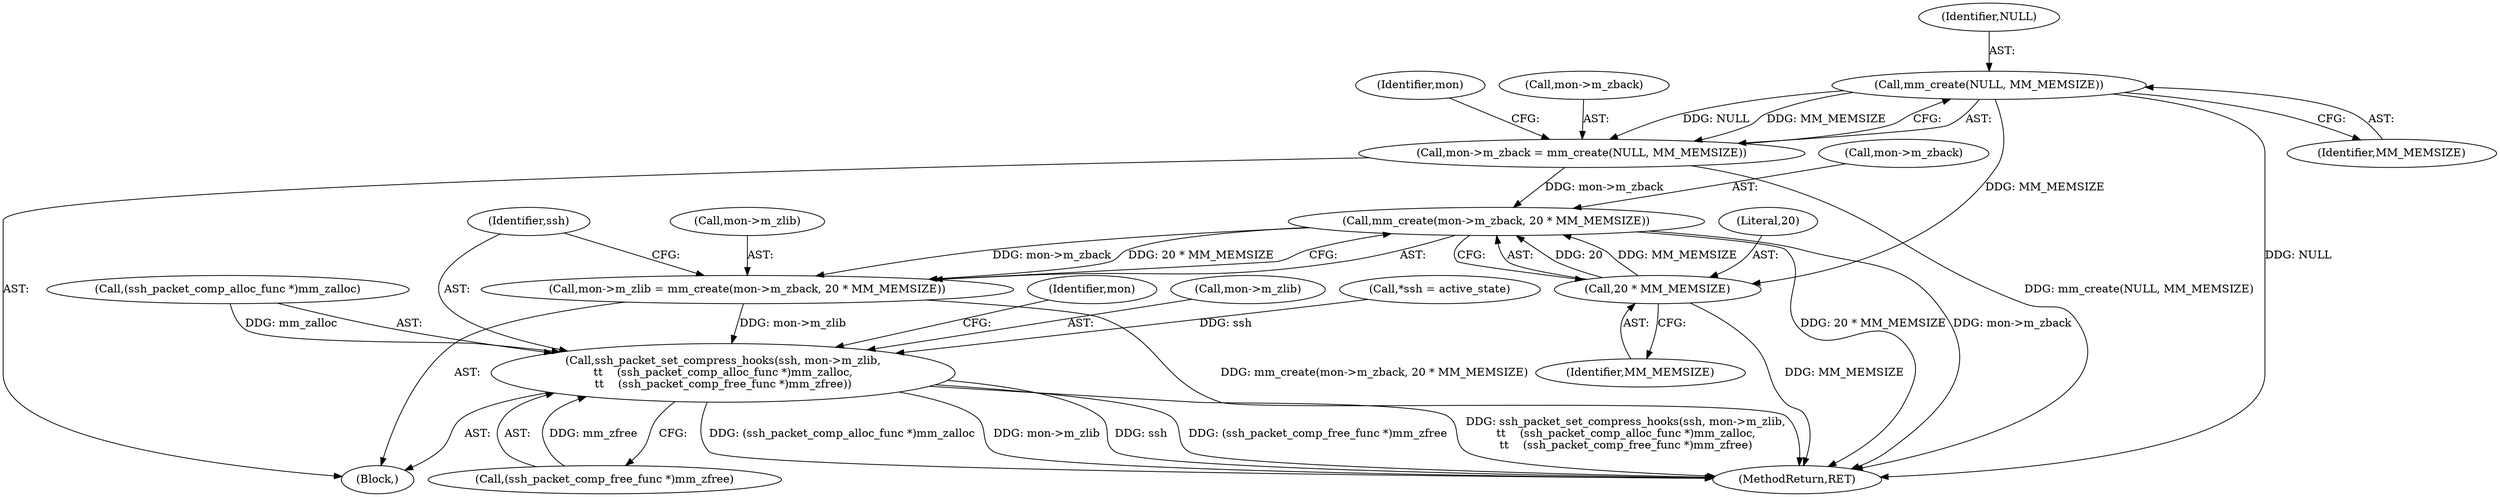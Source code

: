 digraph "0_src_3095060f479b86288e31c79ecbc5131a66bcd2f9_1@API" {
"1000130" [label="(Call,mm_create(NULL, MM_MEMSIZE))"];
"1000126" [label="(Call,mon->m_zback = mm_create(NULL, MM_MEMSIZE))"];
"1000137" [label="(Call,mm_create(mon->m_zback, 20 * MM_MEMSIZE))"];
"1000133" [label="(Call,mon->m_zlib = mm_create(mon->m_zback, 20 * MM_MEMSIZE))"];
"1000144" [label="(Call,ssh_packet_set_compress_hooks(ssh, mon->m_zlib,\n\t\t    (ssh_packet_comp_alloc_func *)mm_zalloc,\n\t\t    (ssh_packet_comp_free_func *)mm_zfree))"];
"1000141" [label="(Call,20 * MM_MEMSIZE)"];
"1000126" [label="(Call,mon->m_zback = mm_create(NULL, MM_MEMSIZE))"];
"1000137" [label="(Call,mm_create(mon->m_zback, 20 * MM_MEMSIZE))"];
"1000143" [label="(Identifier,MM_MEMSIZE)"];
"1000130" [label="(Call,mm_create(NULL, MM_MEMSIZE))"];
"1000157" [label="(MethodReturn,RET)"];
"1000141" [label="(Call,20 * MM_MEMSIZE)"];
"1000156" [label="(Identifier,mon)"];
"1000142" [label="(Literal,20)"];
"1000138" [label="(Call,mon->m_zback)"];
"1000135" [label="(Identifier,mon)"];
"1000146" [label="(Call,mon->m_zlib)"];
"1000133" [label="(Call,mon->m_zlib = mm_create(mon->m_zback, 20 * MM_MEMSIZE))"];
"1000131" [label="(Identifier,NULL)"];
"1000107" [label="(Call,*ssh = active_state)"];
"1000125" [label="(Block,)"];
"1000127" [label="(Call,mon->m_zback)"];
"1000149" [label="(Call,(ssh_packet_comp_alloc_func *)mm_zalloc)"];
"1000134" [label="(Call,mon->m_zlib)"];
"1000132" [label="(Identifier,MM_MEMSIZE)"];
"1000152" [label="(Call,(ssh_packet_comp_free_func *)mm_zfree)"];
"1000145" [label="(Identifier,ssh)"];
"1000144" [label="(Call,ssh_packet_set_compress_hooks(ssh, mon->m_zlib,\n\t\t    (ssh_packet_comp_alloc_func *)mm_zalloc,\n\t\t    (ssh_packet_comp_free_func *)mm_zfree))"];
"1000130" -> "1000126"  [label="AST: "];
"1000130" -> "1000132"  [label="CFG: "];
"1000131" -> "1000130"  [label="AST: "];
"1000132" -> "1000130"  [label="AST: "];
"1000126" -> "1000130"  [label="CFG: "];
"1000130" -> "1000157"  [label="DDG: NULL"];
"1000130" -> "1000126"  [label="DDG: NULL"];
"1000130" -> "1000126"  [label="DDG: MM_MEMSIZE"];
"1000130" -> "1000141"  [label="DDG: MM_MEMSIZE"];
"1000126" -> "1000125"  [label="AST: "];
"1000127" -> "1000126"  [label="AST: "];
"1000135" -> "1000126"  [label="CFG: "];
"1000126" -> "1000157"  [label="DDG: mm_create(NULL, MM_MEMSIZE)"];
"1000126" -> "1000137"  [label="DDG: mon->m_zback"];
"1000137" -> "1000133"  [label="AST: "];
"1000137" -> "1000141"  [label="CFG: "];
"1000138" -> "1000137"  [label="AST: "];
"1000141" -> "1000137"  [label="AST: "];
"1000133" -> "1000137"  [label="CFG: "];
"1000137" -> "1000157"  [label="DDG: 20 * MM_MEMSIZE"];
"1000137" -> "1000157"  [label="DDG: mon->m_zback"];
"1000137" -> "1000133"  [label="DDG: mon->m_zback"];
"1000137" -> "1000133"  [label="DDG: 20 * MM_MEMSIZE"];
"1000141" -> "1000137"  [label="DDG: 20"];
"1000141" -> "1000137"  [label="DDG: MM_MEMSIZE"];
"1000133" -> "1000125"  [label="AST: "];
"1000134" -> "1000133"  [label="AST: "];
"1000145" -> "1000133"  [label="CFG: "];
"1000133" -> "1000157"  [label="DDG: mm_create(mon->m_zback, 20 * MM_MEMSIZE)"];
"1000133" -> "1000144"  [label="DDG: mon->m_zlib"];
"1000144" -> "1000125"  [label="AST: "];
"1000144" -> "1000152"  [label="CFG: "];
"1000145" -> "1000144"  [label="AST: "];
"1000146" -> "1000144"  [label="AST: "];
"1000149" -> "1000144"  [label="AST: "];
"1000152" -> "1000144"  [label="AST: "];
"1000156" -> "1000144"  [label="CFG: "];
"1000144" -> "1000157"  [label="DDG: (ssh_packet_comp_free_func *)mm_zfree"];
"1000144" -> "1000157"  [label="DDG: ssh_packet_set_compress_hooks(ssh, mon->m_zlib,\n\t\t    (ssh_packet_comp_alloc_func *)mm_zalloc,\n\t\t    (ssh_packet_comp_free_func *)mm_zfree)"];
"1000144" -> "1000157"  [label="DDG: (ssh_packet_comp_alloc_func *)mm_zalloc"];
"1000144" -> "1000157"  [label="DDG: mon->m_zlib"];
"1000144" -> "1000157"  [label="DDG: ssh"];
"1000107" -> "1000144"  [label="DDG: ssh"];
"1000149" -> "1000144"  [label="DDG: mm_zalloc"];
"1000152" -> "1000144"  [label="DDG: mm_zfree"];
"1000141" -> "1000143"  [label="CFG: "];
"1000142" -> "1000141"  [label="AST: "];
"1000143" -> "1000141"  [label="AST: "];
"1000141" -> "1000157"  [label="DDG: MM_MEMSIZE"];
}
